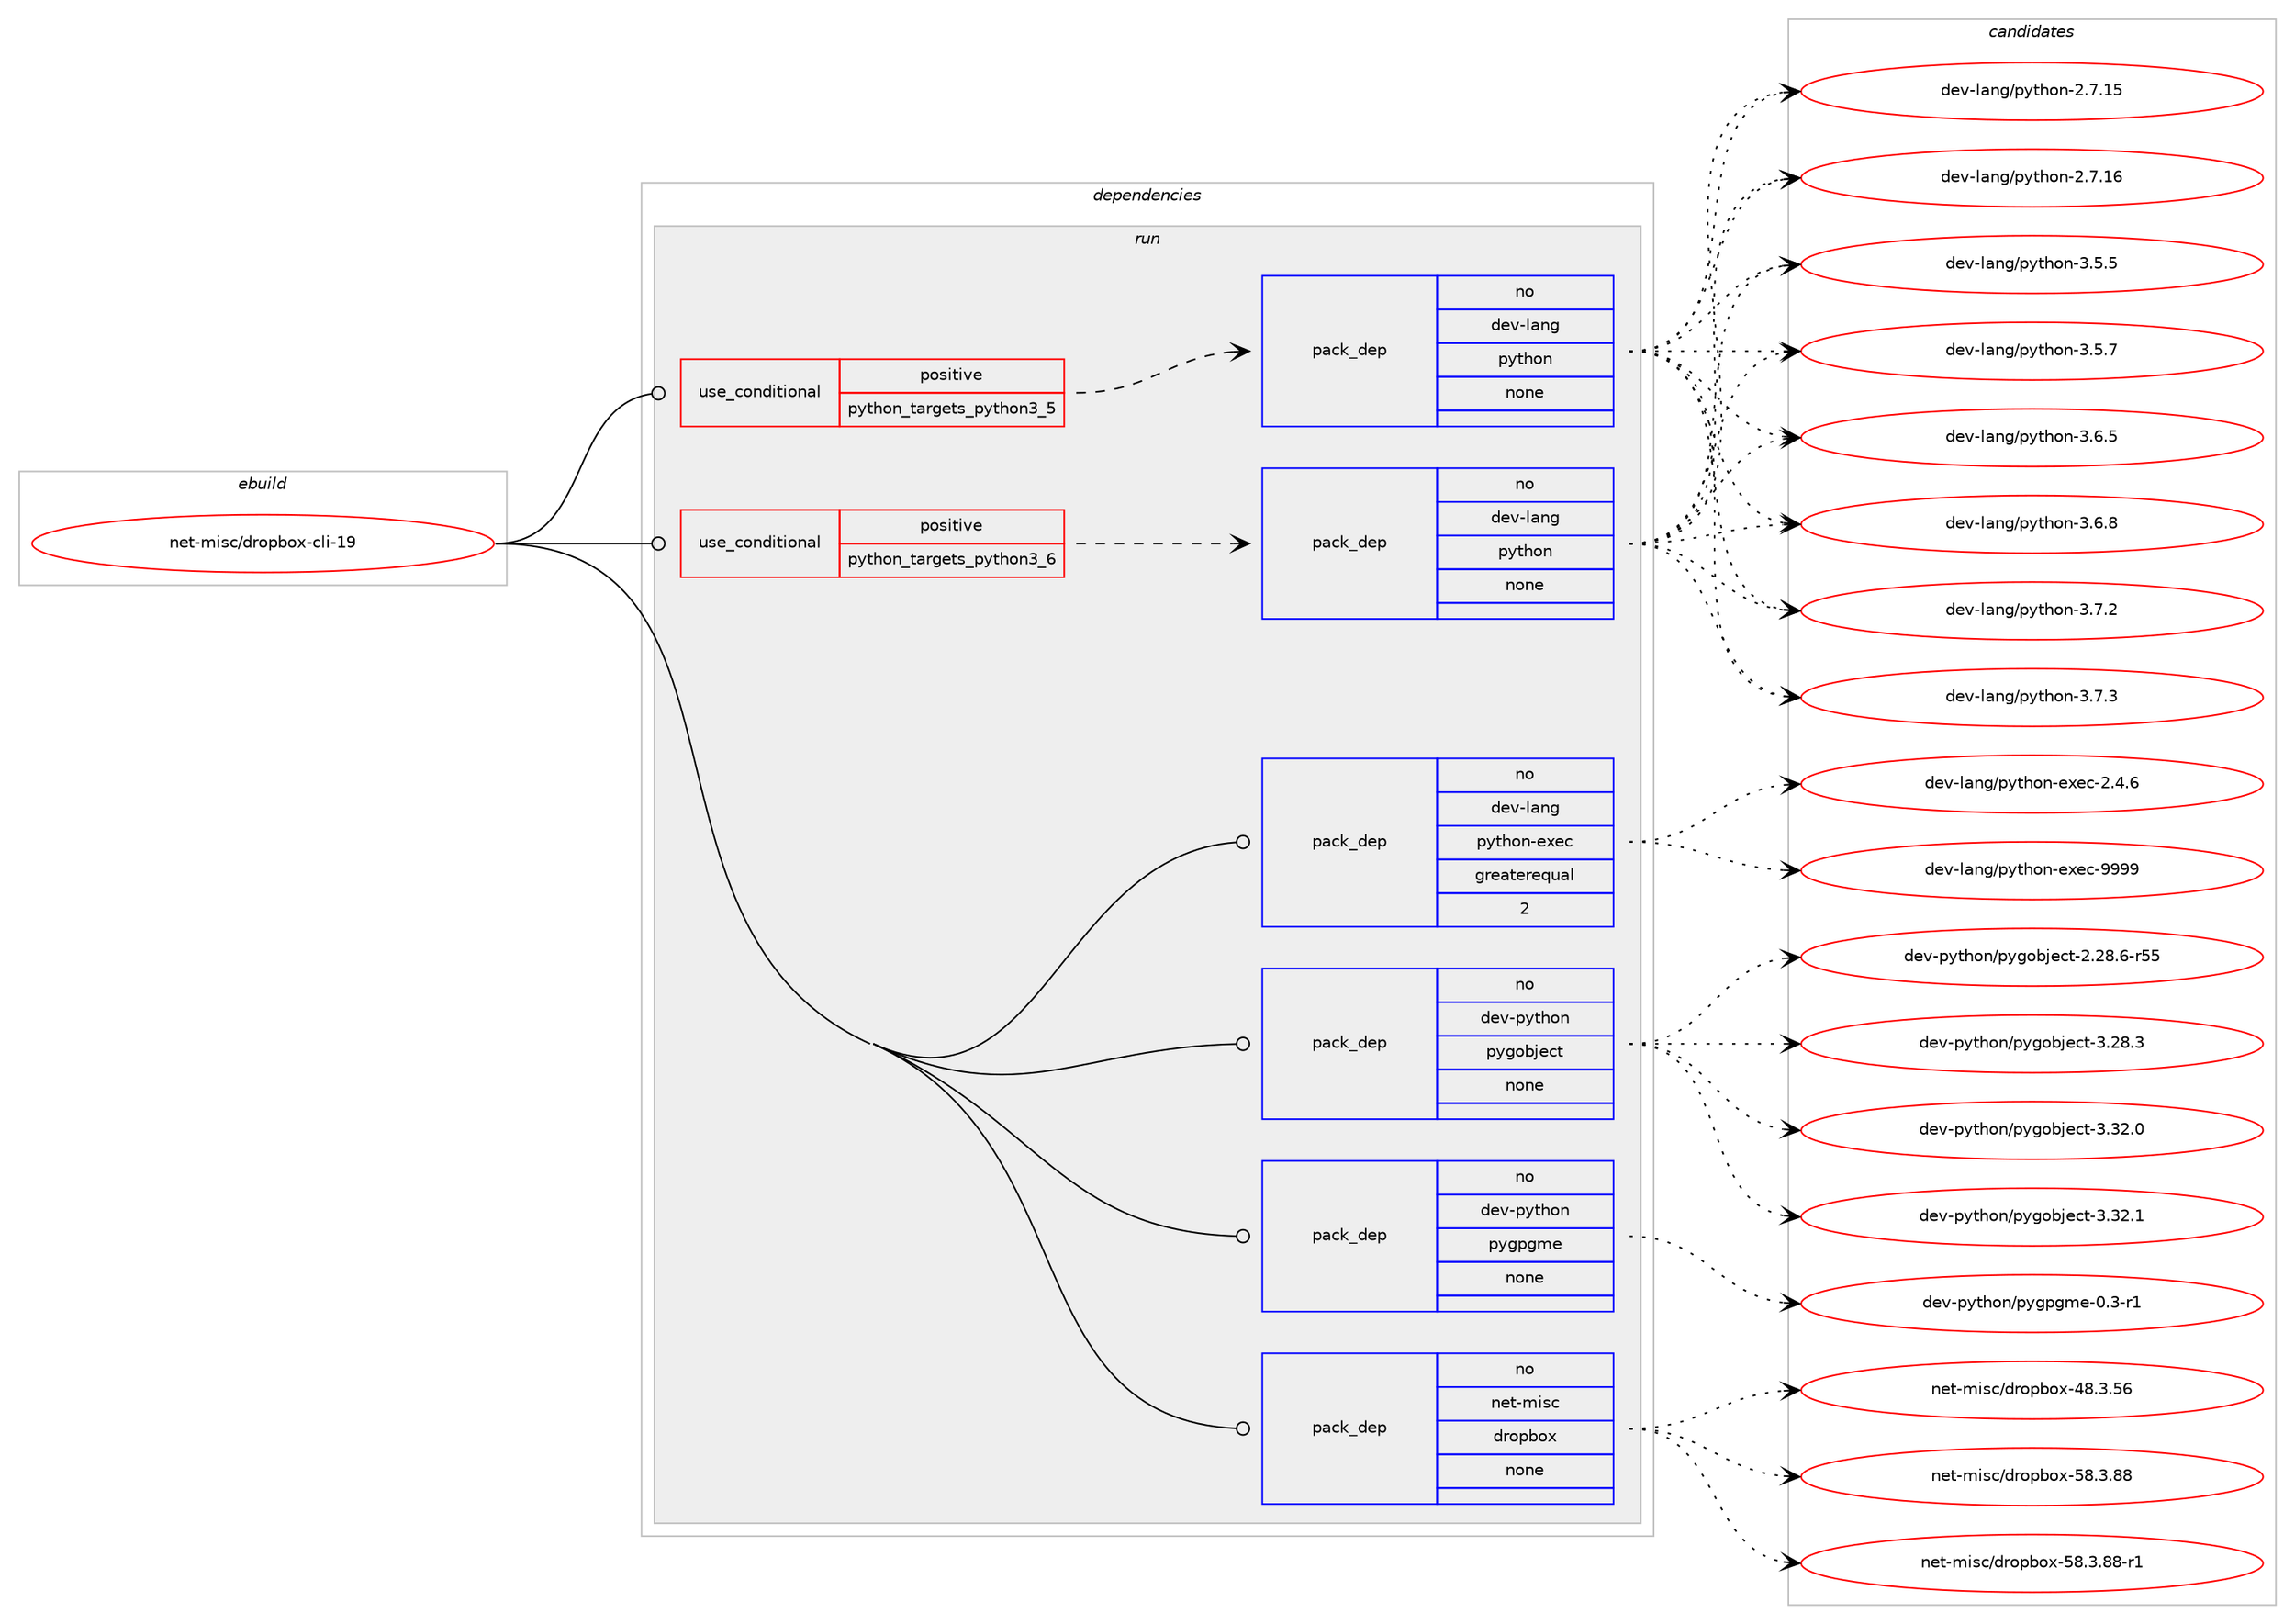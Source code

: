 digraph prolog {

# *************
# Graph options
# *************

newrank=true;
concentrate=true;
compound=true;
graph [rankdir=LR,fontname=Helvetica,fontsize=10,ranksep=1.5];#, ranksep=2.5, nodesep=0.2];
edge  [arrowhead=vee];
node  [fontname=Helvetica,fontsize=10];

# **********
# The ebuild
# **********

subgraph cluster_leftcol {
color=gray;
rank=same;
label=<<i>ebuild</i>>;
id [label="net-misc/dropbox-cli-19", color=red, width=4, href="../net-misc/dropbox-cli-19.svg"];
}

# ****************
# The dependencies
# ****************

subgraph cluster_midcol {
color=gray;
label=<<i>dependencies</i>>;
subgraph cluster_compile {
fillcolor="#eeeeee";
style=filled;
label=<<i>compile</i>>;
}
subgraph cluster_compileandrun {
fillcolor="#eeeeee";
style=filled;
label=<<i>compile and run</i>>;
}
subgraph cluster_run {
fillcolor="#eeeeee";
style=filled;
label=<<i>run</i>>;
subgraph cond754 {
dependency3155 [label=<<TABLE BORDER="0" CELLBORDER="1" CELLSPACING="0" CELLPADDING="4"><TR><TD ROWSPAN="3" CELLPADDING="10">use_conditional</TD></TR><TR><TD>positive</TD></TR><TR><TD>python_targets_python3_5</TD></TR></TABLE>>, shape=none, color=red];
subgraph pack2360 {
dependency3156 [label=<<TABLE BORDER="0" CELLBORDER="1" CELLSPACING="0" CELLPADDING="4" WIDTH="220"><TR><TD ROWSPAN="6" CELLPADDING="30">pack_dep</TD></TR><TR><TD WIDTH="110">no</TD></TR><TR><TD>dev-lang</TD></TR><TR><TD>python</TD></TR><TR><TD>none</TD></TR><TR><TD></TD></TR></TABLE>>, shape=none, color=blue];
}
dependency3155:e -> dependency3156:w [weight=20,style="dashed",arrowhead="vee"];
}
id:e -> dependency3155:w [weight=20,style="solid",arrowhead="odot"];
subgraph cond755 {
dependency3157 [label=<<TABLE BORDER="0" CELLBORDER="1" CELLSPACING="0" CELLPADDING="4"><TR><TD ROWSPAN="3" CELLPADDING="10">use_conditional</TD></TR><TR><TD>positive</TD></TR><TR><TD>python_targets_python3_6</TD></TR></TABLE>>, shape=none, color=red];
subgraph pack2361 {
dependency3158 [label=<<TABLE BORDER="0" CELLBORDER="1" CELLSPACING="0" CELLPADDING="4" WIDTH="220"><TR><TD ROWSPAN="6" CELLPADDING="30">pack_dep</TD></TR><TR><TD WIDTH="110">no</TD></TR><TR><TD>dev-lang</TD></TR><TR><TD>python</TD></TR><TR><TD>none</TD></TR><TR><TD></TD></TR></TABLE>>, shape=none, color=blue];
}
dependency3157:e -> dependency3158:w [weight=20,style="dashed",arrowhead="vee"];
}
id:e -> dependency3157:w [weight=20,style="solid",arrowhead="odot"];
subgraph pack2362 {
dependency3159 [label=<<TABLE BORDER="0" CELLBORDER="1" CELLSPACING="0" CELLPADDING="4" WIDTH="220"><TR><TD ROWSPAN="6" CELLPADDING="30">pack_dep</TD></TR><TR><TD WIDTH="110">no</TD></TR><TR><TD>dev-lang</TD></TR><TR><TD>python-exec</TD></TR><TR><TD>greaterequal</TD></TR><TR><TD>2</TD></TR></TABLE>>, shape=none, color=blue];
}
id:e -> dependency3159:w [weight=20,style="solid",arrowhead="odot"];
subgraph pack2363 {
dependency3160 [label=<<TABLE BORDER="0" CELLBORDER="1" CELLSPACING="0" CELLPADDING="4" WIDTH="220"><TR><TD ROWSPAN="6" CELLPADDING="30">pack_dep</TD></TR><TR><TD WIDTH="110">no</TD></TR><TR><TD>dev-python</TD></TR><TR><TD>pygobject</TD></TR><TR><TD>none</TD></TR><TR><TD></TD></TR></TABLE>>, shape=none, color=blue];
}
id:e -> dependency3160:w [weight=20,style="solid",arrowhead="odot"];
subgraph pack2364 {
dependency3161 [label=<<TABLE BORDER="0" CELLBORDER="1" CELLSPACING="0" CELLPADDING="4" WIDTH="220"><TR><TD ROWSPAN="6" CELLPADDING="30">pack_dep</TD></TR><TR><TD WIDTH="110">no</TD></TR><TR><TD>dev-python</TD></TR><TR><TD>pygpgme</TD></TR><TR><TD>none</TD></TR><TR><TD></TD></TR></TABLE>>, shape=none, color=blue];
}
id:e -> dependency3161:w [weight=20,style="solid",arrowhead="odot"];
subgraph pack2365 {
dependency3162 [label=<<TABLE BORDER="0" CELLBORDER="1" CELLSPACING="0" CELLPADDING="4" WIDTH="220"><TR><TD ROWSPAN="6" CELLPADDING="30">pack_dep</TD></TR><TR><TD WIDTH="110">no</TD></TR><TR><TD>net-misc</TD></TR><TR><TD>dropbox</TD></TR><TR><TD>none</TD></TR><TR><TD></TD></TR></TABLE>>, shape=none, color=blue];
}
id:e -> dependency3162:w [weight=20,style="solid",arrowhead="odot"];
}
}

# **************
# The candidates
# **************

subgraph cluster_choices {
rank=same;
color=gray;
label=<<i>candidates</i>>;

subgraph choice2360 {
color=black;
nodesep=1;
choice10010111845108971101034711212111610411111045504655464953 [label="dev-lang/python-2.7.15", color=red, width=4,href="../dev-lang/python-2.7.15.svg"];
choice10010111845108971101034711212111610411111045504655464954 [label="dev-lang/python-2.7.16", color=red, width=4,href="../dev-lang/python-2.7.16.svg"];
choice100101118451089711010347112121116104111110455146534653 [label="dev-lang/python-3.5.5", color=red, width=4,href="../dev-lang/python-3.5.5.svg"];
choice100101118451089711010347112121116104111110455146534655 [label="dev-lang/python-3.5.7", color=red, width=4,href="../dev-lang/python-3.5.7.svg"];
choice100101118451089711010347112121116104111110455146544653 [label="dev-lang/python-3.6.5", color=red, width=4,href="../dev-lang/python-3.6.5.svg"];
choice100101118451089711010347112121116104111110455146544656 [label="dev-lang/python-3.6.8", color=red, width=4,href="../dev-lang/python-3.6.8.svg"];
choice100101118451089711010347112121116104111110455146554650 [label="dev-lang/python-3.7.2", color=red, width=4,href="../dev-lang/python-3.7.2.svg"];
choice100101118451089711010347112121116104111110455146554651 [label="dev-lang/python-3.7.3", color=red, width=4,href="../dev-lang/python-3.7.3.svg"];
dependency3156:e -> choice10010111845108971101034711212111610411111045504655464953:w [style=dotted,weight="100"];
dependency3156:e -> choice10010111845108971101034711212111610411111045504655464954:w [style=dotted,weight="100"];
dependency3156:e -> choice100101118451089711010347112121116104111110455146534653:w [style=dotted,weight="100"];
dependency3156:e -> choice100101118451089711010347112121116104111110455146534655:w [style=dotted,weight="100"];
dependency3156:e -> choice100101118451089711010347112121116104111110455146544653:w [style=dotted,weight="100"];
dependency3156:e -> choice100101118451089711010347112121116104111110455146544656:w [style=dotted,weight="100"];
dependency3156:e -> choice100101118451089711010347112121116104111110455146554650:w [style=dotted,weight="100"];
dependency3156:e -> choice100101118451089711010347112121116104111110455146554651:w [style=dotted,weight="100"];
}
subgraph choice2361 {
color=black;
nodesep=1;
choice10010111845108971101034711212111610411111045504655464953 [label="dev-lang/python-2.7.15", color=red, width=4,href="../dev-lang/python-2.7.15.svg"];
choice10010111845108971101034711212111610411111045504655464954 [label="dev-lang/python-2.7.16", color=red, width=4,href="../dev-lang/python-2.7.16.svg"];
choice100101118451089711010347112121116104111110455146534653 [label="dev-lang/python-3.5.5", color=red, width=4,href="../dev-lang/python-3.5.5.svg"];
choice100101118451089711010347112121116104111110455146534655 [label="dev-lang/python-3.5.7", color=red, width=4,href="../dev-lang/python-3.5.7.svg"];
choice100101118451089711010347112121116104111110455146544653 [label="dev-lang/python-3.6.5", color=red, width=4,href="../dev-lang/python-3.6.5.svg"];
choice100101118451089711010347112121116104111110455146544656 [label="dev-lang/python-3.6.8", color=red, width=4,href="../dev-lang/python-3.6.8.svg"];
choice100101118451089711010347112121116104111110455146554650 [label="dev-lang/python-3.7.2", color=red, width=4,href="../dev-lang/python-3.7.2.svg"];
choice100101118451089711010347112121116104111110455146554651 [label="dev-lang/python-3.7.3", color=red, width=4,href="../dev-lang/python-3.7.3.svg"];
dependency3158:e -> choice10010111845108971101034711212111610411111045504655464953:w [style=dotted,weight="100"];
dependency3158:e -> choice10010111845108971101034711212111610411111045504655464954:w [style=dotted,weight="100"];
dependency3158:e -> choice100101118451089711010347112121116104111110455146534653:w [style=dotted,weight="100"];
dependency3158:e -> choice100101118451089711010347112121116104111110455146534655:w [style=dotted,weight="100"];
dependency3158:e -> choice100101118451089711010347112121116104111110455146544653:w [style=dotted,weight="100"];
dependency3158:e -> choice100101118451089711010347112121116104111110455146544656:w [style=dotted,weight="100"];
dependency3158:e -> choice100101118451089711010347112121116104111110455146554650:w [style=dotted,weight="100"];
dependency3158:e -> choice100101118451089711010347112121116104111110455146554651:w [style=dotted,weight="100"];
}
subgraph choice2362 {
color=black;
nodesep=1;
choice1001011184510897110103471121211161041111104510112010199455046524654 [label="dev-lang/python-exec-2.4.6", color=red, width=4,href="../dev-lang/python-exec-2.4.6.svg"];
choice10010111845108971101034711212111610411111045101120101994557575757 [label="dev-lang/python-exec-9999", color=red, width=4,href="../dev-lang/python-exec-9999.svg"];
dependency3159:e -> choice1001011184510897110103471121211161041111104510112010199455046524654:w [style=dotted,weight="100"];
dependency3159:e -> choice10010111845108971101034711212111610411111045101120101994557575757:w [style=dotted,weight="100"];
}
subgraph choice2363 {
color=black;
nodesep=1;
choice1001011184511212111610411111047112121103111981061019911645504650564654451145353 [label="dev-python/pygobject-2.28.6-r55", color=red, width=4,href="../dev-python/pygobject-2.28.6-r55.svg"];
choice1001011184511212111610411111047112121103111981061019911645514650564651 [label="dev-python/pygobject-3.28.3", color=red, width=4,href="../dev-python/pygobject-3.28.3.svg"];
choice1001011184511212111610411111047112121103111981061019911645514651504648 [label="dev-python/pygobject-3.32.0", color=red, width=4,href="../dev-python/pygobject-3.32.0.svg"];
choice1001011184511212111610411111047112121103111981061019911645514651504649 [label="dev-python/pygobject-3.32.1", color=red, width=4,href="../dev-python/pygobject-3.32.1.svg"];
dependency3160:e -> choice1001011184511212111610411111047112121103111981061019911645504650564654451145353:w [style=dotted,weight="100"];
dependency3160:e -> choice1001011184511212111610411111047112121103111981061019911645514650564651:w [style=dotted,weight="100"];
dependency3160:e -> choice1001011184511212111610411111047112121103111981061019911645514651504648:w [style=dotted,weight="100"];
dependency3160:e -> choice1001011184511212111610411111047112121103111981061019911645514651504649:w [style=dotted,weight="100"];
}
subgraph choice2364 {
color=black;
nodesep=1;
choice1001011184511212111610411111047112121103112103109101454846514511449 [label="dev-python/pygpgme-0.3-r1", color=red, width=4,href="../dev-python/pygpgme-0.3-r1.svg"];
dependency3161:e -> choice1001011184511212111610411111047112121103112103109101454846514511449:w [style=dotted,weight="100"];
}
subgraph choice2365 {
color=black;
nodesep=1;
choice110101116451091051159947100114111112981111204552564651465354 [label="net-misc/dropbox-48.3.56", color=red, width=4,href="../net-misc/dropbox-48.3.56.svg"];
choice110101116451091051159947100114111112981111204553564651465656 [label="net-misc/dropbox-58.3.88", color=red, width=4,href="../net-misc/dropbox-58.3.88.svg"];
choice1101011164510910511599471001141111129811112045535646514656564511449 [label="net-misc/dropbox-58.3.88-r1", color=red, width=4,href="../net-misc/dropbox-58.3.88-r1.svg"];
dependency3162:e -> choice110101116451091051159947100114111112981111204552564651465354:w [style=dotted,weight="100"];
dependency3162:e -> choice110101116451091051159947100114111112981111204553564651465656:w [style=dotted,weight="100"];
dependency3162:e -> choice1101011164510910511599471001141111129811112045535646514656564511449:w [style=dotted,weight="100"];
}
}

}
